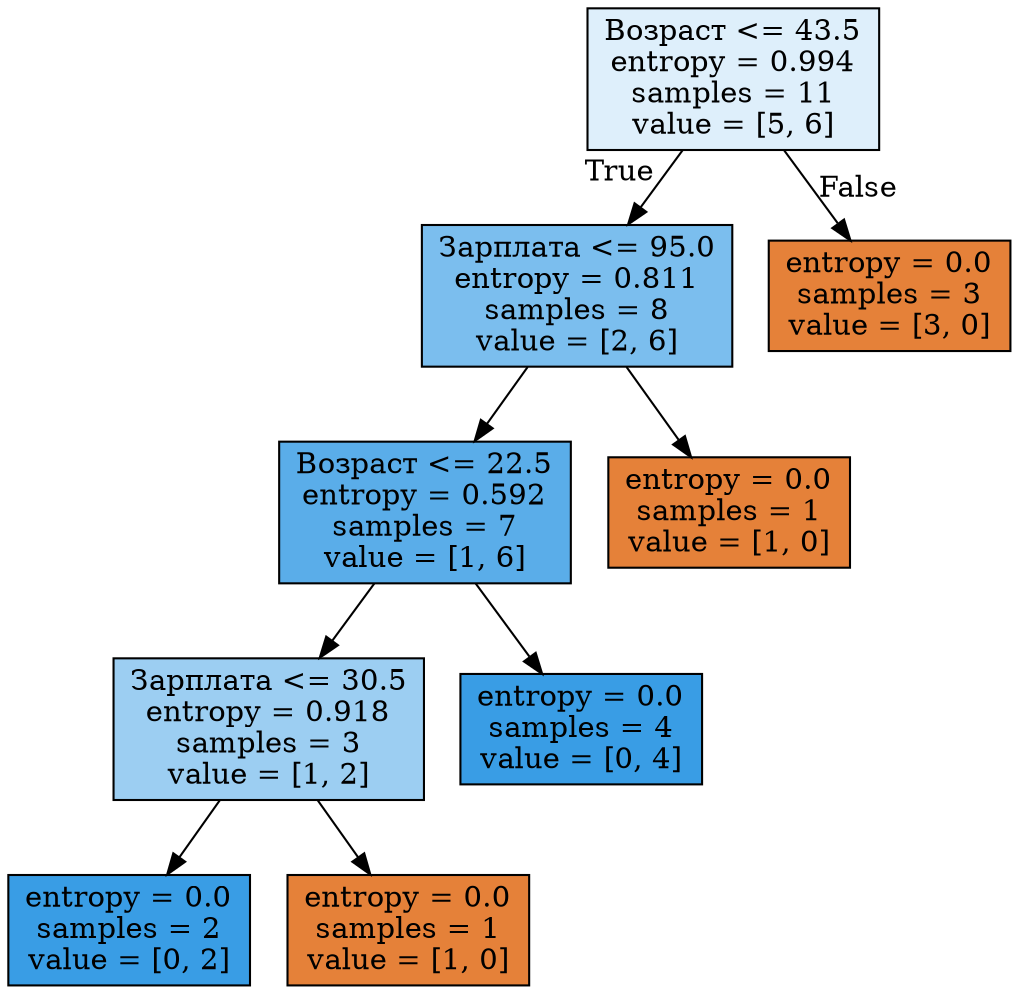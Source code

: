digraph Tree {
node [shape=box, style="filled", color="black"] ;
0 [label="Возраст <= 43.5\nentropy = 0.994\nsamples = 11\nvalue = [5, 6]", fillcolor="#deeffb"] ;
1 [label="Зарплата <= 95.0\nentropy = 0.811\nsamples = 8\nvalue = [2, 6]", fillcolor="#7bbeee"] ;
0 -> 1 [labeldistance=2.5, labelangle=45, headlabel="True"] ;
2 [label="Возраст <= 22.5\nentropy = 0.592\nsamples = 7\nvalue = [1, 6]", fillcolor="#5aade9"] ;
1 -> 2 ;
3 [label="Зарплата <= 30.5\nentropy = 0.918\nsamples = 3\nvalue = [1, 2]", fillcolor="#9ccef2"] ;
2 -> 3 ;
4 [label="entropy = 0.0\nsamples = 2\nvalue = [0, 2]", fillcolor="#399de5"] ;
3 -> 4 ;
5 [label="entropy = 0.0\nsamples = 1\nvalue = [1, 0]", fillcolor="#e58139"] ;
3 -> 5 ;
6 [label="entropy = 0.0\nsamples = 4\nvalue = [0, 4]", fillcolor="#399de5"] ;
2 -> 6 ;
7 [label="entropy = 0.0\nsamples = 1\nvalue = [1, 0]", fillcolor="#e58139"] ;
1 -> 7 ;
8 [label="entropy = 0.0\nsamples = 3\nvalue = [3, 0]", fillcolor="#e58139"] ;
0 -> 8 [labeldistance=2.5, labelangle=-45, headlabel="False"] ;
}